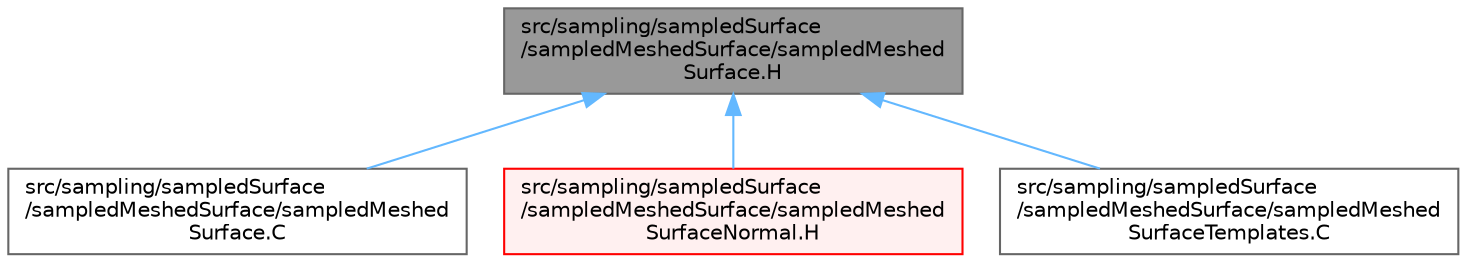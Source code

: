 digraph "src/sampling/sampledSurface/sampledMeshedSurface/sampledMeshedSurface.H"
{
 // LATEX_PDF_SIZE
  bgcolor="transparent";
  edge [fontname=Helvetica,fontsize=10,labelfontname=Helvetica,labelfontsize=10];
  node [fontname=Helvetica,fontsize=10,shape=box,height=0.2,width=0.4];
  Node1 [id="Node000001",label="src/sampling/sampledSurface\l/sampledMeshedSurface/sampledMeshed\lSurface.H",height=0.2,width=0.4,color="gray40", fillcolor="grey60", style="filled", fontcolor="black",tooltip=" "];
  Node1 -> Node2 [id="edge1_Node000001_Node000002",dir="back",color="steelblue1",style="solid",tooltip=" "];
  Node2 [id="Node000002",label="src/sampling/sampledSurface\l/sampledMeshedSurface/sampledMeshed\lSurface.C",height=0.2,width=0.4,color="grey40", fillcolor="white", style="filled",URL="$sampledMeshedSurface_8C.html",tooltip=" "];
  Node1 -> Node3 [id="edge2_Node000001_Node000003",dir="back",color="steelblue1",style="solid",tooltip=" "];
  Node3 [id="Node000003",label="src/sampling/sampledSurface\l/sampledMeshedSurface/sampledMeshed\lSurfaceNormal.H",height=0.2,width=0.4,color="red", fillcolor="#FFF0F0", style="filled",URL="$sampledMeshedSurfaceNormal_8H.html",tooltip=" "];
  Node1 -> Node5 [id="edge3_Node000001_Node000005",dir="back",color="steelblue1",style="solid",tooltip=" "];
  Node5 [id="Node000005",label="src/sampling/sampledSurface\l/sampledMeshedSurface/sampledMeshed\lSurfaceTemplates.C",height=0.2,width=0.4,color="grey40", fillcolor="white", style="filled",URL="$sampledMeshedSurfaceTemplates_8C.html",tooltip=" "];
}
